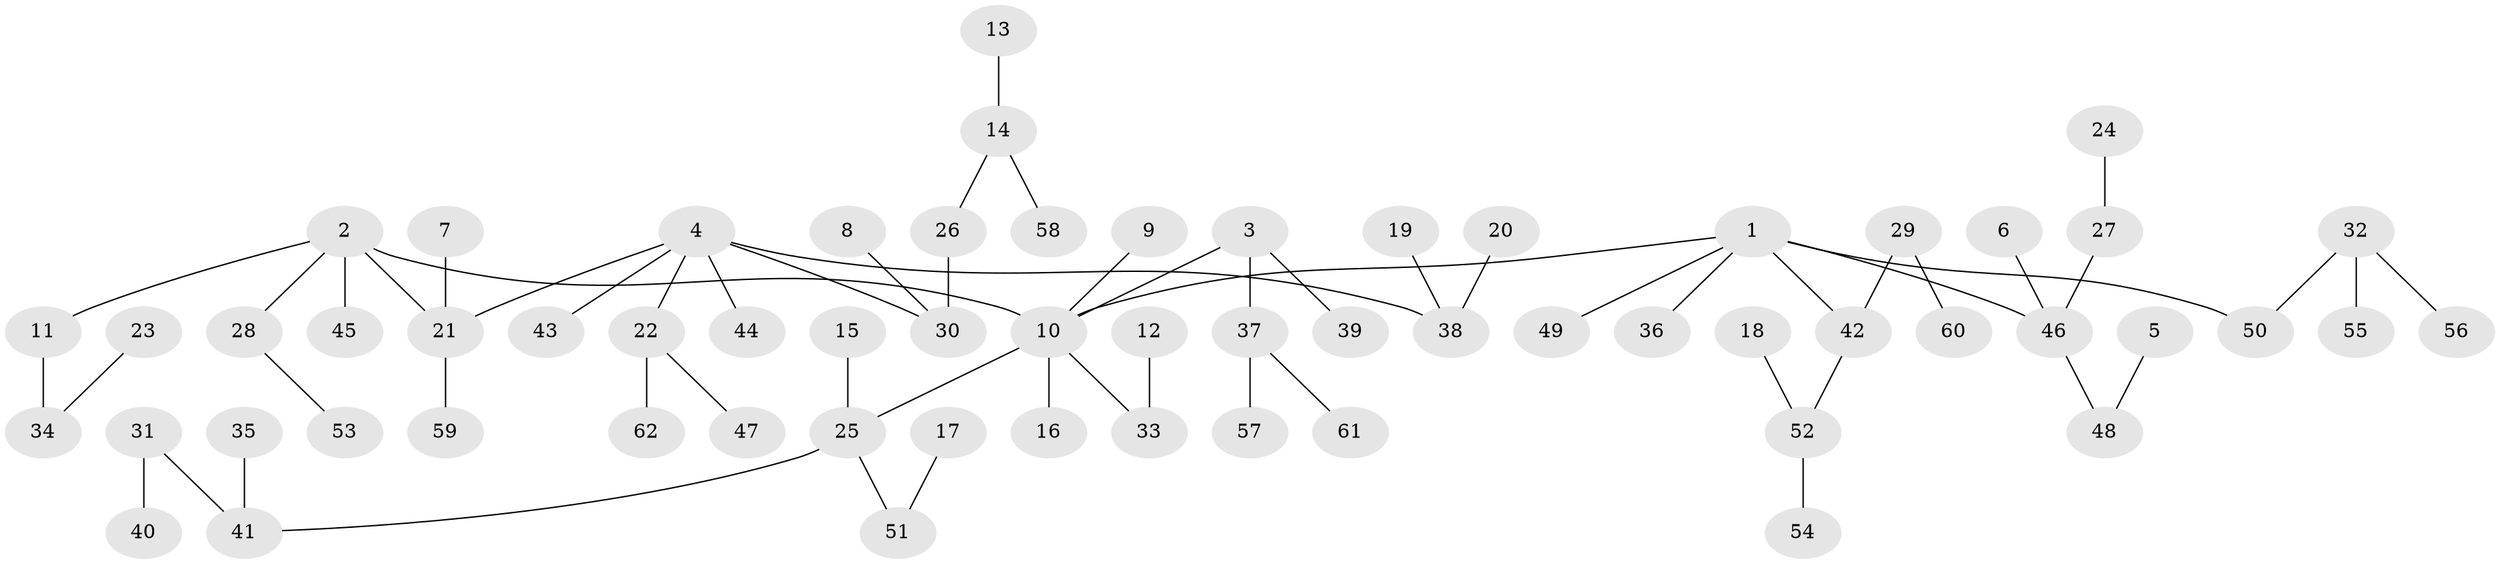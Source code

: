 // original degree distribution, {3: 0.13709677419354838, 5: 0.024193548387096774, 8: 0.008064516129032258, 4: 0.08870967741935484, 6: 0.008064516129032258, 2: 0.25, 1: 0.4838709677419355}
// Generated by graph-tools (version 1.1) at 2025/26/03/09/25 03:26:27]
// undirected, 62 vertices, 61 edges
graph export_dot {
graph [start="1"]
  node [color=gray90,style=filled];
  1;
  2;
  3;
  4;
  5;
  6;
  7;
  8;
  9;
  10;
  11;
  12;
  13;
  14;
  15;
  16;
  17;
  18;
  19;
  20;
  21;
  22;
  23;
  24;
  25;
  26;
  27;
  28;
  29;
  30;
  31;
  32;
  33;
  34;
  35;
  36;
  37;
  38;
  39;
  40;
  41;
  42;
  43;
  44;
  45;
  46;
  47;
  48;
  49;
  50;
  51;
  52;
  53;
  54;
  55;
  56;
  57;
  58;
  59;
  60;
  61;
  62;
  1 -- 10 [weight=1.0];
  1 -- 36 [weight=1.0];
  1 -- 42 [weight=1.0];
  1 -- 46 [weight=1.0];
  1 -- 49 [weight=1.0];
  1 -- 50 [weight=1.0];
  2 -- 10 [weight=1.0];
  2 -- 11 [weight=1.0];
  2 -- 21 [weight=1.0];
  2 -- 28 [weight=1.0];
  2 -- 45 [weight=1.0];
  3 -- 10 [weight=1.0];
  3 -- 37 [weight=1.0];
  3 -- 39 [weight=1.0];
  4 -- 21 [weight=1.0];
  4 -- 22 [weight=1.0];
  4 -- 30 [weight=1.0];
  4 -- 38 [weight=1.0];
  4 -- 43 [weight=1.0];
  4 -- 44 [weight=1.0];
  5 -- 48 [weight=1.0];
  6 -- 46 [weight=1.0];
  7 -- 21 [weight=1.0];
  8 -- 30 [weight=1.0];
  9 -- 10 [weight=1.0];
  10 -- 16 [weight=1.0];
  10 -- 25 [weight=1.0];
  10 -- 33 [weight=1.0];
  11 -- 34 [weight=1.0];
  12 -- 33 [weight=1.0];
  13 -- 14 [weight=1.0];
  14 -- 26 [weight=1.0];
  14 -- 58 [weight=1.0];
  15 -- 25 [weight=1.0];
  17 -- 51 [weight=1.0];
  18 -- 52 [weight=1.0];
  19 -- 38 [weight=1.0];
  20 -- 38 [weight=1.0];
  21 -- 59 [weight=1.0];
  22 -- 47 [weight=1.0];
  22 -- 62 [weight=1.0];
  23 -- 34 [weight=1.0];
  24 -- 27 [weight=1.0];
  25 -- 41 [weight=1.0];
  25 -- 51 [weight=1.0];
  26 -- 30 [weight=1.0];
  27 -- 46 [weight=1.0];
  28 -- 53 [weight=1.0];
  29 -- 42 [weight=1.0];
  29 -- 60 [weight=1.0];
  31 -- 40 [weight=1.0];
  31 -- 41 [weight=1.0];
  32 -- 50 [weight=1.0];
  32 -- 55 [weight=1.0];
  32 -- 56 [weight=1.0];
  35 -- 41 [weight=1.0];
  37 -- 57 [weight=1.0];
  37 -- 61 [weight=1.0];
  42 -- 52 [weight=1.0];
  46 -- 48 [weight=1.0];
  52 -- 54 [weight=1.0];
}
